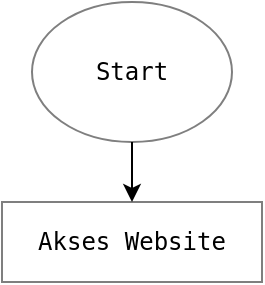 <mxfile version="26.0.4">
  <diagram name="Page-1" id="2PvMuuVXnrtu_wnbC9QU">
    <mxGraphModel dx="888" dy="553" grid="1" gridSize="10" guides="1" tooltips="1" connect="1" arrows="1" fold="1" page="1" pageScale="1" pageWidth="850" pageHeight="1100" math="0" shadow="0">
      <root>
        <mxCell id="0" />
        <mxCell id="1" parent="0" />
        <mxCell id="K7Be8ACF9KZPtc9YEbSb-3" value="" style="edgeStyle=orthogonalEdgeStyle;rounded=0;orthogonalLoop=1;jettySize=auto;html=1;" edge="1" parent="1" source="K7Be8ACF9KZPtc9YEbSb-1" target="K7Be8ACF9KZPtc9YEbSb-2">
          <mxGeometry relative="1" as="geometry" />
        </mxCell>
        <mxCell id="K7Be8ACF9KZPtc9YEbSb-1" value="&lt;pre&gt;Start&lt;/pre&gt;" style="ellipse;whiteSpace=wrap;html=1;strokeWidth=1;opacity=50;" vertex="1" parent="1">
          <mxGeometry x="360" y="70" width="100" height="70" as="geometry" />
        </mxCell>
        <mxCell id="K7Be8ACF9KZPtc9YEbSb-2" value="&lt;pre&gt;Akses Website&lt;/pre&gt;" style="whiteSpace=wrap;html=1;strokeWidth=1;opacity=50;" vertex="1" parent="1">
          <mxGeometry x="345" y="170" width="130" height="40" as="geometry" />
        </mxCell>
      </root>
    </mxGraphModel>
  </diagram>
</mxfile>
